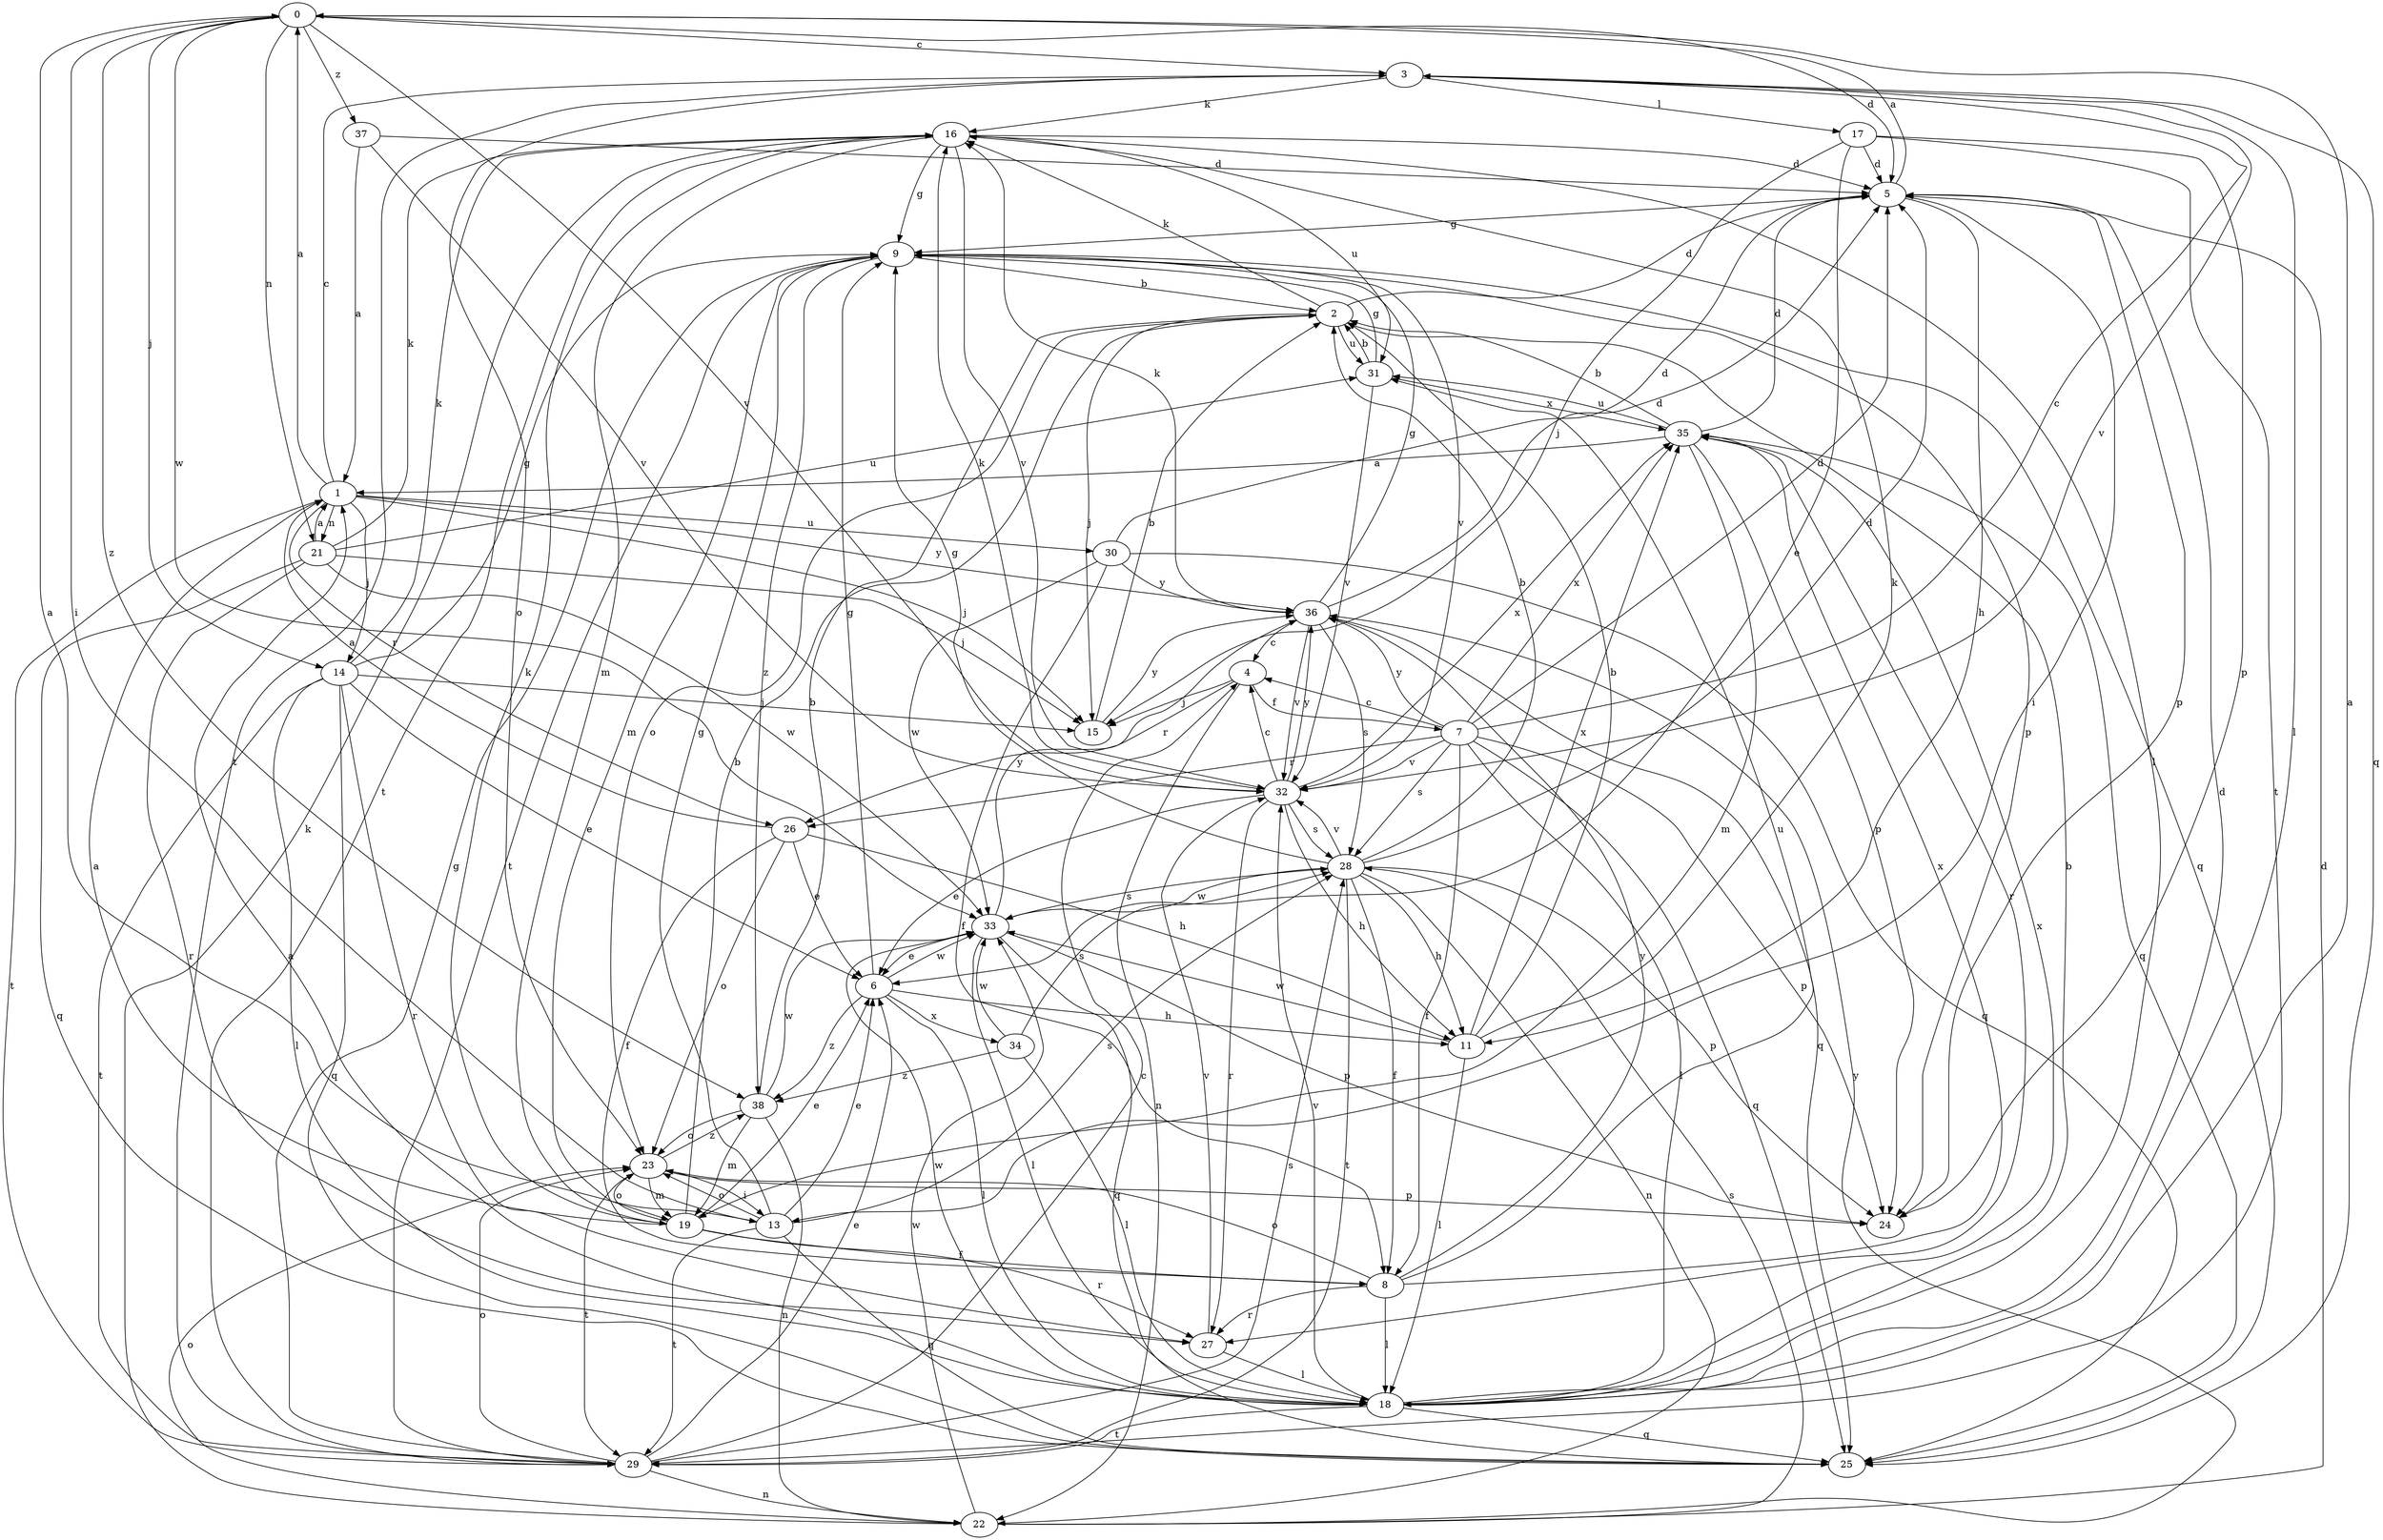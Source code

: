 strict digraph  {
0;
1;
2;
3;
4;
5;
6;
7;
8;
9;
11;
13;
14;
15;
16;
17;
18;
19;
21;
22;
23;
24;
25;
26;
27;
28;
29;
30;
31;
32;
33;
34;
35;
36;
37;
38;
0 -> 3  [label=c];
0 -> 5  [label=d];
0 -> 13  [label=i];
0 -> 14  [label=j];
0 -> 21  [label=n];
0 -> 32  [label=v];
0 -> 33  [label=w];
0 -> 37  [label=z];
0 -> 38  [label=z];
1 -> 0  [label=a];
1 -> 3  [label=c];
1 -> 14  [label=j];
1 -> 15  [label=j];
1 -> 21  [label=n];
1 -> 26  [label=r];
1 -> 29  [label=t];
1 -> 30  [label=u];
1 -> 36  [label=y];
2 -> 5  [label=d];
2 -> 15  [label=j];
2 -> 16  [label=k];
2 -> 23  [label=o];
2 -> 31  [label=u];
3 -> 16  [label=k];
3 -> 17  [label=l];
3 -> 18  [label=l];
3 -> 23  [label=o];
3 -> 25  [label=q];
3 -> 29  [label=t];
3 -> 32  [label=v];
4 -> 7  [label=f];
4 -> 15  [label=j];
4 -> 22  [label=n];
4 -> 26  [label=r];
5 -> 0  [label=a];
5 -> 9  [label=g];
5 -> 11  [label=h];
5 -> 13  [label=i];
5 -> 24  [label=p];
6 -> 9  [label=g];
6 -> 11  [label=h];
6 -> 18  [label=l];
6 -> 33  [label=w];
6 -> 34  [label=x];
6 -> 38  [label=z];
7 -> 3  [label=c];
7 -> 4  [label=c];
7 -> 5  [label=d];
7 -> 8  [label=f];
7 -> 18  [label=l];
7 -> 24  [label=p];
7 -> 25  [label=q];
7 -> 26  [label=r];
7 -> 28  [label=s];
7 -> 32  [label=v];
7 -> 35  [label=x];
7 -> 36  [label=y];
8 -> 18  [label=l];
8 -> 23  [label=o];
8 -> 27  [label=r];
8 -> 31  [label=u];
8 -> 35  [label=x];
8 -> 36  [label=y];
9 -> 2  [label=b];
9 -> 19  [label=m];
9 -> 24  [label=p];
9 -> 25  [label=q];
9 -> 29  [label=t];
9 -> 32  [label=v];
9 -> 38  [label=z];
11 -> 2  [label=b];
11 -> 16  [label=k];
11 -> 18  [label=l];
11 -> 33  [label=w];
11 -> 35  [label=x];
13 -> 0  [label=a];
13 -> 6  [label=e];
13 -> 9  [label=g];
13 -> 23  [label=o];
13 -> 25  [label=q];
13 -> 28  [label=s];
13 -> 29  [label=t];
14 -> 6  [label=e];
14 -> 9  [label=g];
14 -> 15  [label=j];
14 -> 16  [label=k];
14 -> 18  [label=l];
14 -> 25  [label=q];
14 -> 27  [label=r];
14 -> 29  [label=t];
15 -> 2  [label=b];
15 -> 36  [label=y];
16 -> 5  [label=d];
16 -> 9  [label=g];
16 -> 18  [label=l];
16 -> 19  [label=m];
16 -> 29  [label=t];
16 -> 31  [label=u];
16 -> 32  [label=v];
17 -> 5  [label=d];
17 -> 6  [label=e];
17 -> 15  [label=j];
17 -> 24  [label=p];
17 -> 29  [label=t];
18 -> 0  [label=a];
18 -> 1  [label=a];
18 -> 2  [label=b];
18 -> 5  [label=d];
18 -> 25  [label=q];
18 -> 29  [label=t];
18 -> 32  [label=v];
18 -> 33  [label=w];
18 -> 35  [label=x];
19 -> 1  [label=a];
19 -> 2  [label=b];
19 -> 6  [label=e];
19 -> 8  [label=f];
19 -> 16  [label=k];
19 -> 23  [label=o];
19 -> 27  [label=r];
21 -> 1  [label=a];
21 -> 15  [label=j];
21 -> 16  [label=k];
21 -> 25  [label=q];
21 -> 27  [label=r];
21 -> 31  [label=u];
21 -> 33  [label=w];
22 -> 5  [label=d];
22 -> 16  [label=k];
22 -> 23  [label=o];
22 -> 28  [label=s];
22 -> 33  [label=w];
22 -> 36  [label=y];
23 -> 13  [label=i];
23 -> 19  [label=m];
23 -> 24  [label=p];
23 -> 29  [label=t];
23 -> 38  [label=z];
26 -> 1  [label=a];
26 -> 6  [label=e];
26 -> 8  [label=f];
26 -> 11  [label=h];
26 -> 23  [label=o];
27 -> 18  [label=l];
27 -> 32  [label=v];
28 -> 2  [label=b];
28 -> 5  [label=d];
28 -> 8  [label=f];
28 -> 9  [label=g];
28 -> 11  [label=h];
28 -> 22  [label=n];
28 -> 24  [label=p];
28 -> 29  [label=t];
28 -> 32  [label=v];
28 -> 33  [label=w];
29 -> 4  [label=c];
29 -> 6  [label=e];
29 -> 9  [label=g];
29 -> 22  [label=n];
29 -> 23  [label=o];
29 -> 28  [label=s];
30 -> 5  [label=d];
30 -> 8  [label=f];
30 -> 25  [label=q];
30 -> 33  [label=w];
30 -> 36  [label=y];
31 -> 2  [label=b];
31 -> 9  [label=g];
31 -> 32  [label=v];
31 -> 35  [label=x];
32 -> 4  [label=c];
32 -> 6  [label=e];
32 -> 11  [label=h];
32 -> 16  [label=k];
32 -> 27  [label=r];
32 -> 28  [label=s];
32 -> 35  [label=x];
32 -> 36  [label=y];
33 -> 6  [label=e];
33 -> 18  [label=l];
33 -> 24  [label=p];
33 -> 25  [label=q];
33 -> 28  [label=s];
33 -> 36  [label=y];
34 -> 18  [label=l];
34 -> 28  [label=s];
34 -> 33  [label=w];
34 -> 38  [label=z];
35 -> 1  [label=a];
35 -> 2  [label=b];
35 -> 5  [label=d];
35 -> 19  [label=m];
35 -> 24  [label=p];
35 -> 25  [label=q];
35 -> 27  [label=r];
35 -> 31  [label=u];
36 -> 4  [label=c];
36 -> 5  [label=d];
36 -> 9  [label=g];
36 -> 16  [label=k];
36 -> 25  [label=q];
36 -> 28  [label=s];
36 -> 32  [label=v];
37 -> 1  [label=a];
37 -> 5  [label=d];
37 -> 32  [label=v];
38 -> 2  [label=b];
38 -> 19  [label=m];
38 -> 22  [label=n];
38 -> 23  [label=o];
38 -> 33  [label=w];
}
